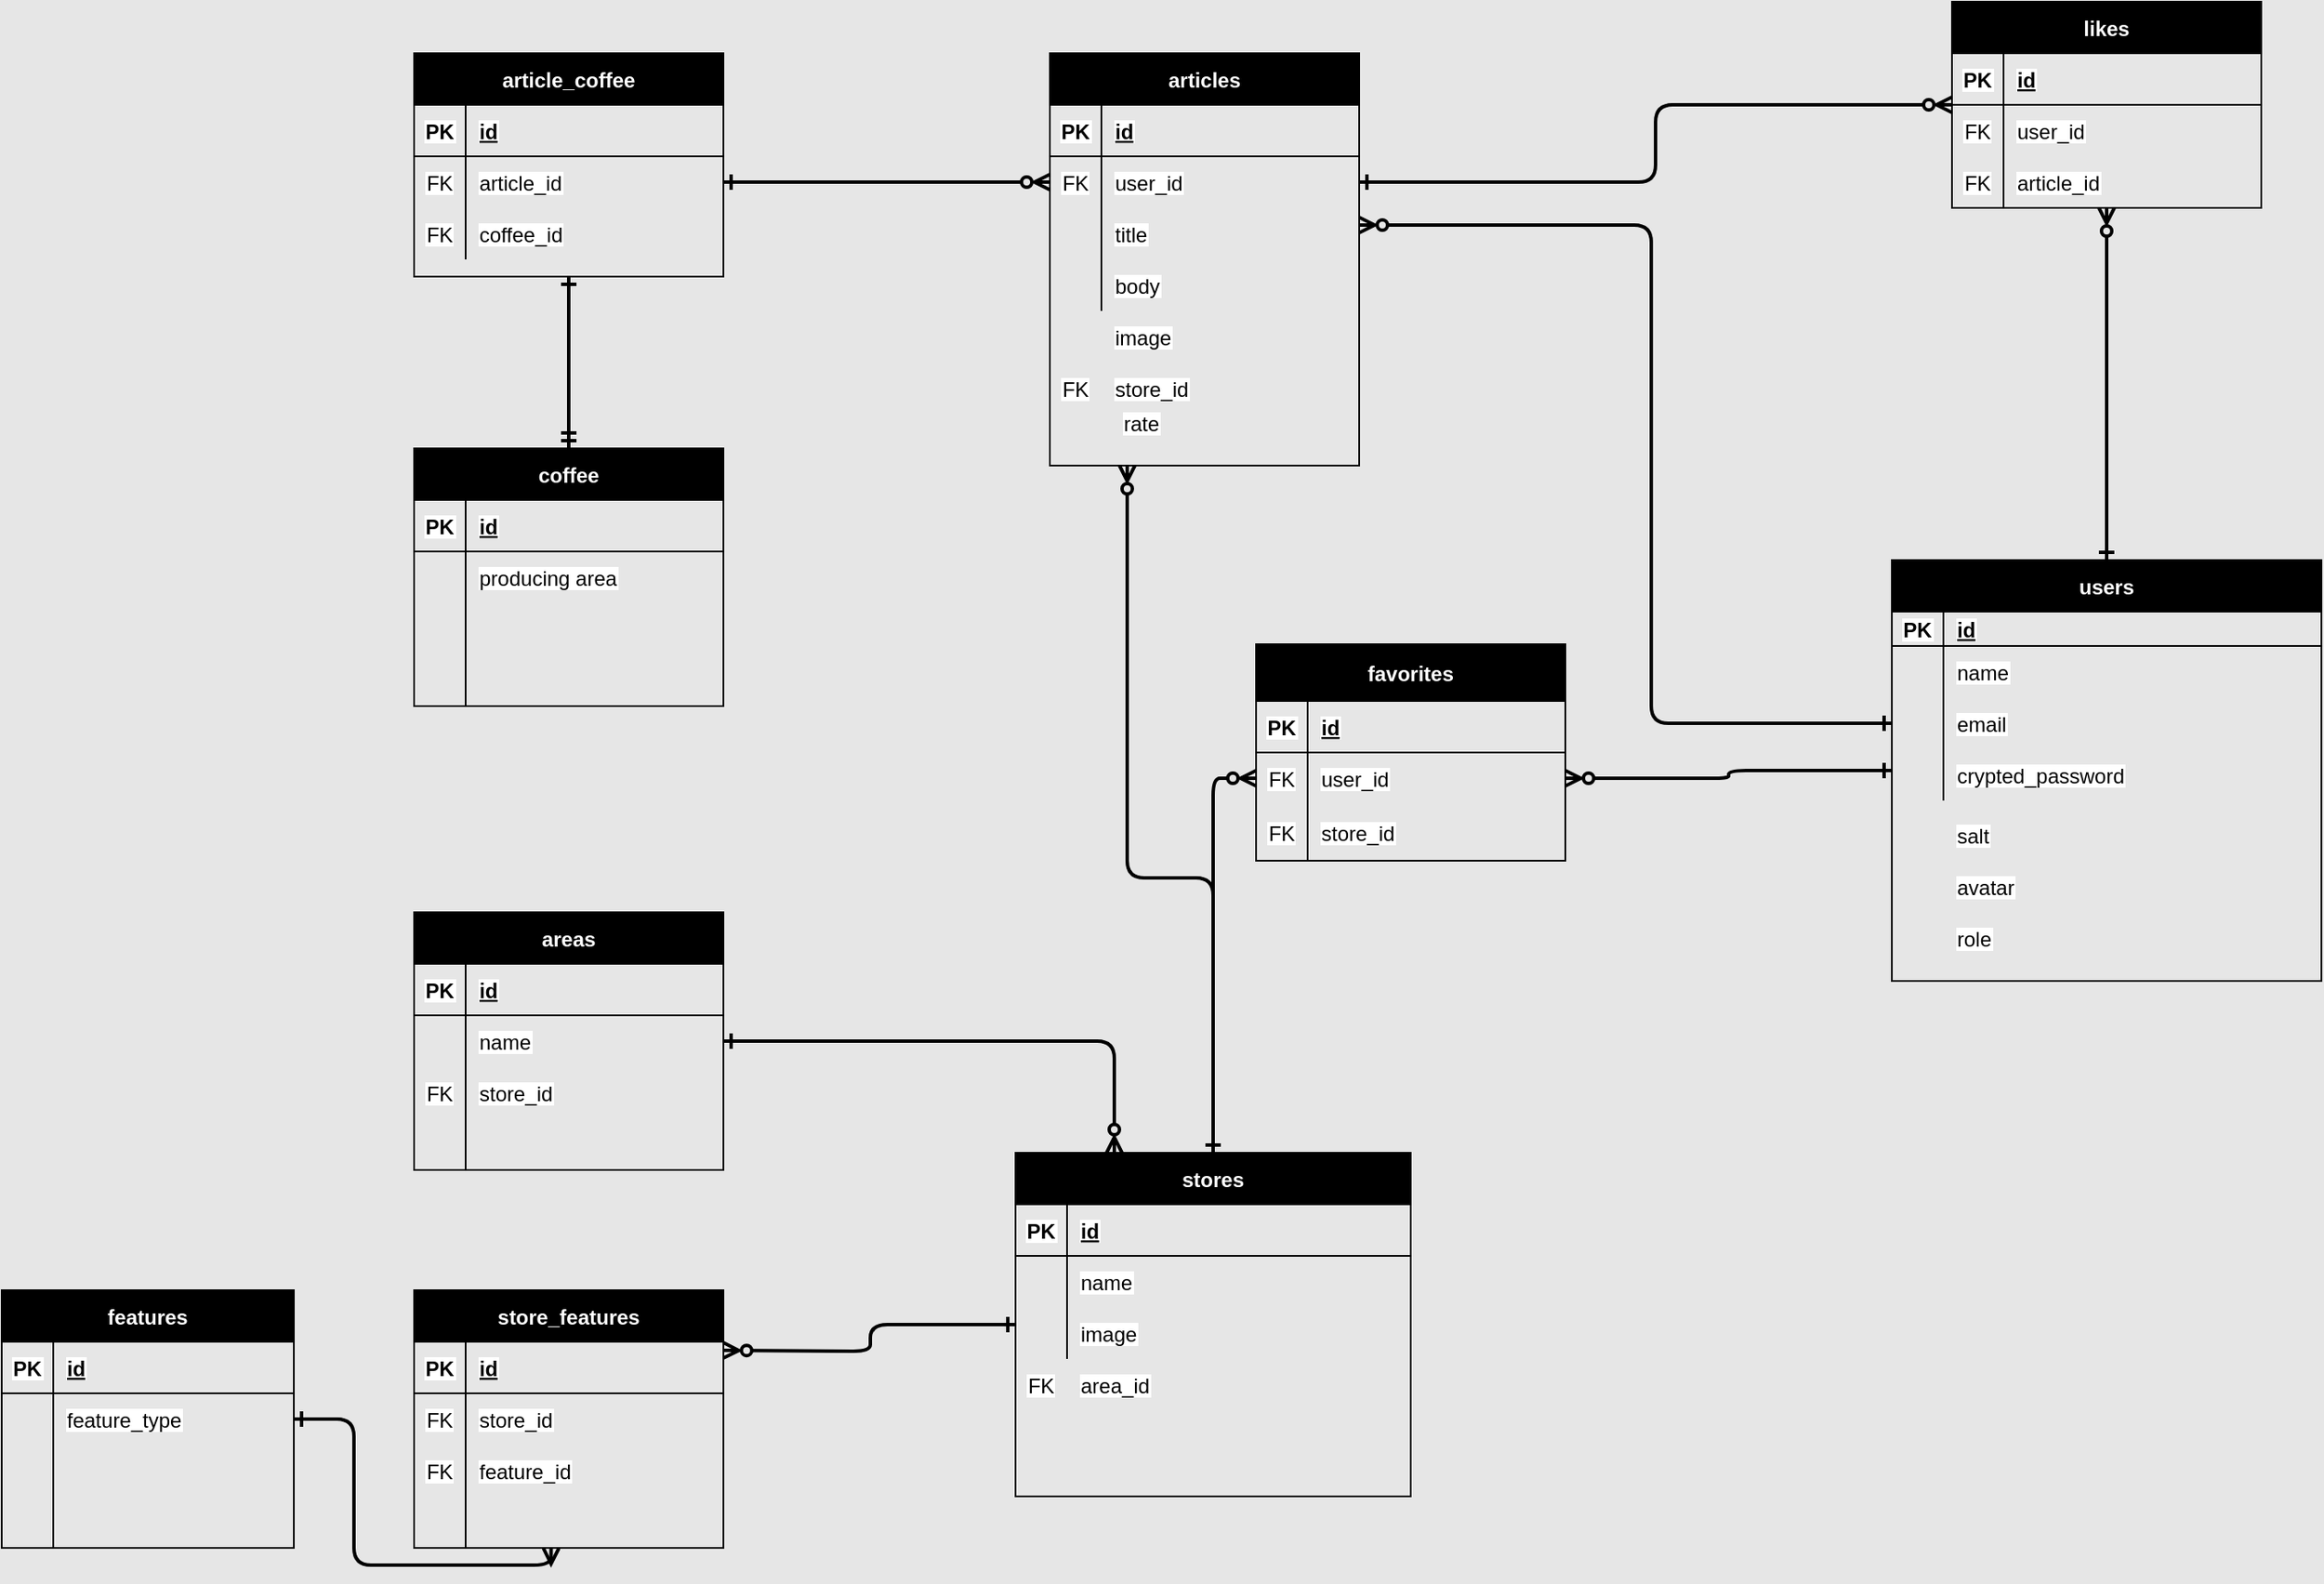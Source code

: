 <mxfile>
    <diagram id="R2lEEEUBdFMjLlhIrx00" name="Page-1">
        <mxGraphModel dx="2754" dy="1690" grid="1" gridSize="10" guides="1" tooltips="1" connect="1" arrows="1" fold="1" page="1" pageScale="1" pageWidth="1100" pageHeight="850" background="#E6E6E6" math="0" shadow="0" extFonts="Permanent Marker^https://fonts.googleapis.com/css?family=Permanent+Marker">
            <root>
                <mxCell id="0"/>
                <mxCell id="1" parent="0"/>
                <mxCell id="JKdCie4ZkEYxSWR4w-To-482" value="articles" style="shape=table;startSize=30;container=1;collapsible=1;childLayout=tableLayout;fixedRows=1;rowLines=0;fontStyle=1;align=center;resizeLast=1;fontColor=#FFFFFF;labelBackgroundColor=#000000;swimlaneFillColor=none;gradientColor=none;strokeColor=#000000;fillColor=#000000;" parent="1" vertex="1">
                    <mxGeometry x="-370" y="-270" width="180" height="240" as="geometry"/>
                </mxCell>
                <mxCell id="JKdCie4ZkEYxSWR4w-To-483" value="" style="shape=partialRectangle;collapsible=0;dropTarget=0;pointerEvents=0;fillColor=none;top=0;left=0;bottom=1;right=0;points=[[0,0.5],[1,0.5]];portConstraint=eastwest;fontColor=#000000;labelBackgroundColor=#FFFFFF;strokeColor=#000000;" parent="JKdCie4ZkEYxSWR4w-To-482" vertex="1">
                    <mxGeometry y="30" width="180" height="30" as="geometry"/>
                </mxCell>
                <mxCell id="JKdCie4ZkEYxSWR4w-To-484" value="PK" style="shape=partialRectangle;connectable=0;fillColor=none;top=0;left=0;bottom=0;right=0;fontStyle=1;overflow=hidden;fontColor=#000000;labelBackgroundColor=#FFFFFF;strokeColor=#000000;" parent="JKdCie4ZkEYxSWR4w-To-483" vertex="1">
                    <mxGeometry width="30" height="30" as="geometry">
                        <mxRectangle width="30" height="30" as="alternateBounds"/>
                    </mxGeometry>
                </mxCell>
                <mxCell id="JKdCie4ZkEYxSWR4w-To-485" value="id" style="shape=partialRectangle;connectable=0;fillColor=none;top=0;left=0;bottom=0;right=0;align=left;spacingLeft=6;fontStyle=5;overflow=hidden;fontColor=#000000;labelBackgroundColor=#FFFFFF;strokeColor=#000000;" parent="JKdCie4ZkEYxSWR4w-To-483" vertex="1">
                    <mxGeometry x="30" width="150" height="30" as="geometry">
                        <mxRectangle width="150" height="30" as="alternateBounds"/>
                    </mxGeometry>
                </mxCell>
                <mxCell id="3" value="" style="shape=partialRectangle;collapsible=0;dropTarget=0;pointerEvents=0;fillColor=none;top=0;left=0;bottom=0;right=0;points=[[0,0.5],[1,0.5]];portConstraint=eastwest;fontColor=#000000;labelBackgroundColor=#FFFFFF;strokeColor=#000000;" parent="JKdCie4ZkEYxSWR4w-To-482" vertex="1">
                    <mxGeometry y="60" width="180" height="30" as="geometry"/>
                </mxCell>
                <mxCell id="4" value="FK" style="shape=partialRectangle;connectable=0;fillColor=none;top=0;left=0;bottom=0;right=0;editable=1;overflow=hidden;fontColor=#000000;labelBackgroundColor=#FFFFFF;strokeColor=#000000;" parent="3" vertex="1">
                    <mxGeometry width="30" height="30" as="geometry">
                        <mxRectangle width="30" height="30" as="alternateBounds"/>
                    </mxGeometry>
                </mxCell>
                <mxCell id="5" value="user_id" style="shape=partialRectangle;connectable=0;fillColor=none;top=0;left=0;bottom=0;right=0;align=left;spacingLeft=6;overflow=hidden;fontColor=#000000;labelBackgroundColor=#FFFFFF;strokeColor=#000000;" parent="3" vertex="1">
                    <mxGeometry x="30" width="150" height="30" as="geometry">
                        <mxRectangle width="150" height="30" as="alternateBounds"/>
                    </mxGeometry>
                </mxCell>
                <mxCell id="JKdCie4ZkEYxSWR4w-To-489" value="" style="shape=partialRectangle;collapsible=0;dropTarget=0;pointerEvents=0;fillColor=none;top=0;left=0;bottom=0;right=0;points=[[0,0.5],[1,0.5]];portConstraint=eastwest;fontColor=#000000;labelBackgroundColor=#FFFFFF;strokeColor=#000000;" parent="JKdCie4ZkEYxSWR4w-To-482" vertex="1">
                    <mxGeometry y="90" width="180" height="30" as="geometry"/>
                </mxCell>
                <mxCell id="JKdCie4ZkEYxSWR4w-To-490" value="" style="shape=partialRectangle;connectable=0;fillColor=none;top=0;left=0;bottom=0;right=0;editable=1;overflow=hidden;fontColor=#000000;labelBackgroundColor=#FFFFFF;strokeColor=#000000;" parent="JKdCie4ZkEYxSWR4w-To-489" vertex="1">
                    <mxGeometry width="30" height="30" as="geometry">
                        <mxRectangle width="30" height="30" as="alternateBounds"/>
                    </mxGeometry>
                </mxCell>
                <mxCell id="JKdCie4ZkEYxSWR4w-To-491" value="title" style="shape=partialRectangle;connectable=0;fillColor=none;top=0;left=0;bottom=0;right=0;align=left;spacingLeft=6;overflow=hidden;fontColor=#000000;labelBackgroundColor=#FFFFFF;strokeColor=#000000;" parent="JKdCie4ZkEYxSWR4w-To-489" vertex="1">
                    <mxGeometry x="30" width="150" height="30" as="geometry">
                        <mxRectangle width="150" height="30" as="alternateBounds"/>
                    </mxGeometry>
                </mxCell>
                <mxCell id="JKdCie4ZkEYxSWR4w-To-492" value="" style="shape=partialRectangle;collapsible=0;dropTarget=0;pointerEvents=0;fillColor=none;top=0;left=0;bottom=0;right=0;points=[[0,0.5],[1,0.5]];portConstraint=eastwest;fontColor=#000000;labelBackgroundColor=#FFFFFF;strokeColor=#000000;" parent="JKdCie4ZkEYxSWR4w-To-482" vertex="1">
                    <mxGeometry y="120" width="180" height="30" as="geometry"/>
                </mxCell>
                <mxCell id="JKdCie4ZkEYxSWR4w-To-493" value="" style="shape=partialRectangle;connectable=0;fillColor=none;top=0;left=0;bottom=0;right=0;editable=1;overflow=hidden;fontColor=#000000;labelBackgroundColor=#FFFFFF;strokeColor=#000000;" parent="JKdCie4ZkEYxSWR4w-To-492" vertex="1">
                    <mxGeometry width="30" height="30" as="geometry">
                        <mxRectangle width="30" height="30" as="alternateBounds"/>
                    </mxGeometry>
                </mxCell>
                <mxCell id="JKdCie4ZkEYxSWR4w-To-494" value="body" style="shape=partialRectangle;connectable=0;fillColor=none;top=0;left=0;bottom=0;right=0;align=left;spacingLeft=6;overflow=hidden;fontColor=#000000;labelBackgroundColor=#FFFFFF;strokeColor=#000000;" parent="JKdCie4ZkEYxSWR4w-To-492" vertex="1">
                    <mxGeometry x="30" width="150" height="30" as="geometry">
                        <mxRectangle width="150" height="30" as="alternateBounds"/>
                    </mxGeometry>
                </mxCell>
                <mxCell id="JKdCie4ZkEYxSWR4w-To-495" style="edgeStyle=orthogonalEdgeStyle;html=1;startArrow=ERone;startFill=0;endArrow=ERzeroToMany;endFill=0;strokeWidth=2;fontColor=#000000;labelBackgroundColor=#FFFFFF;strokeColor=#000000;" parent="1" source="JKdCie4ZkEYxSWR4w-To-498" target="JKdCie4ZkEYxSWR4w-To-595" edge="1">
                    <mxGeometry relative="1" as="geometry"/>
                </mxCell>
                <mxCell id="64" style="edgeStyle=none;html=1;startArrow=ERone;startFill=0;strokeColor=#000000;strokeWidth=2;endArrow=ERzeroToMany;endFill=0;" parent="1" source="JKdCie4ZkEYxSWR4w-To-498" target="JKdCie4ZkEYxSWR4w-To-518" edge="1">
                    <mxGeometry relative="1" as="geometry"/>
                </mxCell>
                <mxCell id="JKdCie4ZkEYxSWR4w-To-498" value="users" style="shape=table;startSize=30;container=1;collapsible=1;childLayout=tableLayout;fixedRows=1;rowLines=0;fontStyle=1;align=center;resizeLast=1;labelBackgroundColor=#000000;fontColor=#FFFFFF;strokeColor=#000000;fillColor=#000000;" parent="1" vertex="1">
                    <mxGeometry x="120" y="25" width="250" height="245" as="geometry"/>
                </mxCell>
                <mxCell id="JKdCie4ZkEYxSWR4w-To-499" value="" style="shape=partialRectangle;collapsible=0;dropTarget=0;pointerEvents=0;fillColor=none;top=0;left=0;bottom=1;right=0;points=[[0,0.5],[1,0.5]];portConstraint=eastwest;fontColor=#000000;labelBackgroundColor=#FFFFFF;strokeColor=#000000;" parent="JKdCie4ZkEYxSWR4w-To-498" vertex="1">
                    <mxGeometry y="30" width="250" height="20" as="geometry"/>
                </mxCell>
                <mxCell id="JKdCie4ZkEYxSWR4w-To-500" value="PK" style="shape=partialRectangle;connectable=0;fillColor=none;top=0;left=0;bottom=0;right=0;fontStyle=1;overflow=hidden;fontColor=#000000;labelBackgroundColor=#FFFFFF;strokeColor=#000000;" parent="JKdCie4ZkEYxSWR4w-To-499" vertex="1">
                    <mxGeometry width="30" height="20" as="geometry">
                        <mxRectangle width="30" height="20" as="alternateBounds"/>
                    </mxGeometry>
                </mxCell>
                <mxCell id="JKdCie4ZkEYxSWR4w-To-501" value="id" style="shape=partialRectangle;connectable=0;fillColor=none;top=0;left=0;bottom=0;right=0;align=left;spacingLeft=6;fontStyle=5;overflow=hidden;fontColor=#000000;labelBackgroundColor=#FFFFFF;strokeColor=#000000;" parent="JKdCie4ZkEYxSWR4w-To-499" vertex="1">
                    <mxGeometry x="30" width="220" height="20" as="geometry">
                        <mxRectangle width="220" height="20" as="alternateBounds"/>
                    </mxGeometry>
                </mxCell>
                <mxCell id="JKdCie4ZkEYxSWR4w-To-502" value="" style="shape=partialRectangle;collapsible=0;dropTarget=0;pointerEvents=0;fillColor=none;top=0;left=0;bottom=0;right=0;points=[[0,0.5],[1,0.5]];portConstraint=eastwest;fontColor=#000000;labelBackgroundColor=#FFFFFF;strokeColor=#000000;" parent="JKdCie4ZkEYxSWR4w-To-498" vertex="1">
                    <mxGeometry y="50" width="250" height="30" as="geometry"/>
                </mxCell>
                <mxCell id="JKdCie4ZkEYxSWR4w-To-503" value="" style="shape=partialRectangle;connectable=0;fillColor=none;top=0;left=0;bottom=0;right=0;editable=1;overflow=hidden;fontColor=#000000;labelBackgroundColor=#FFFFFF;strokeColor=#000000;" parent="JKdCie4ZkEYxSWR4w-To-502" vertex="1">
                    <mxGeometry width="30" height="30" as="geometry">
                        <mxRectangle width="30" height="30" as="alternateBounds"/>
                    </mxGeometry>
                </mxCell>
                <mxCell id="JKdCie4ZkEYxSWR4w-To-504" value="name" style="shape=partialRectangle;connectable=0;fillColor=none;top=0;left=0;bottom=0;right=0;align=left;spacingLeft=6;overflow=hidden;fontColor=#000000;labelBackgroundColor=#FFFFFF;strokeColor=#000000;" parent="JKdCie4ZkEYxSWR4w-To-502" vertex="1">
                    <mxGeometry x="30" width="220" height="30" as="geometry">
                        <mxRectangle width="220" height="30" as="alternateBounds"/>
                    </mxGeometry>
                </mxCell>
                <mxCell id="JKdCie4ZkEYxSWR4w-To-505" value="" style="shape=partialRectangle;collapsible=0;dropTarget=0;pointerEvents=0;fillColor=none;top=0;left=0;bottom=0;right=0;points=[[0,0.5],[1,0.5]];portConstraint=eastwest;fontColor=#000000;labelBackgroundColor=#FFFFFF;strokeColor=#000000;" parent="JKdCie4ZkEYxSWR4w-To-498" vertex="1">
                    <mxGeometry y="80" width="250" height="30" as="geometry"/>
                </mxCell>
                <mxCell id="JKdCie4ZkEYxSWR4w-To-506" value="" style="shape=partialRectangle;connectable=0;fillColor=none;top=0;left=0;bottom=0;right=0;editable=1;overflow=hidden;fontColor=#000000;labelBackgroundColor=#FFFFFF;strokeColor=#000000;" parent="JKdCie4ZkEYxSWR4w-To-505" vertex="1">
                    <mxGeometry width="30" height="30" as="geometry">
                        <mxRectangle width="30" height="30" as="alternateBounds"/>
                    </mxGeometry>
                </mxCell>
                <mxCell id="JKdCie4ZkEYxSWR4w-To-507" value="email" style="shape=partialRectangle;connectable=0;fillColor=none;top=0;left=0;bottom=0;right=0;align=left;spacingLeft=6;overflow=hidden;fontColor=#000000;labelBackgroundColor=#FFFFFF;strokeColor=#000000;" parent="JKdCie4ZkEYxSWR4w-To-505" vertex="1">
                    <mxGeometry x="30" width="220" height="30" as="geometry">
                        <mxRectangle width="220" height="30" as="alternateBounds"/>
                    </mxGeometry>
                </mxCell>
                <mxCell id="JKdCie4ZkEYxSWR4w-To-508" value="" style="shape=partialRectangle;collapsible=0;dropTarget=0;pointerEvents=0;fillColor=none;top=0;left=0;bottom=0;right=0;points=[[0,0.5],[1,0.5]];portConstraint=eastwest;fontColor=#000000;labelBackgroundColor=#FFFFFF;strokeColor=#000000;" parent="JKdCie4ZkEYxSWR4w-To-498" vertex="1">
                    <mxGeometry y="110" width="250" height="30" as="geometry"/>
                </mxCell>
                <mxCell id="JKdCie4ZkEYxSWR4w-To-509" value="" style="shape=partialRectangle;connectable=0;fillColor=none;top=0;left=0;bottom=0;right=0;editable=1;overflow=hidden;fontColor=#000000;labelBackgroundColor=#FFFFFF;strokeColor=#000000;" parent="JKdCie4ZkEYxSWR4w-To-508" vertex="1">
                    <mxGeometry width="30" height="30" as="geometry">
                        <mxRectangle width="30" height="30" as="alternateBounds"/>
                    </mxGeometry>
                </mxCell>
                <mxCell id="JKdCie4ZkEYxSWR4w-To-510" value="crypted_password" style="shape=partialRectangle;connectable=0;fillColor=none;top=0;left=0;bottom=0;right=0;align=left;spacingLeft=6;overflow=hidden;fontColor=#000000;labelBackgroundColor=#FFFFFF;strokeColor=#000000;" parent="JKdCie4ZkEYxSWR4w-To-508" vertex="1">
                    <mxGeometry x="30" width="220" height="30" as="geometry">
                        <mxRectangle width="220" height="30" as="alternateBounds"/>
                    </mxGeometry>
                </mxCell>
                <mxCell id="JKdCie4ZkEYxSWR4w-To-511" value="likes" style="shape=table;startSize=30;container=1;collapsible=1;childLayout=tableLayout;fixedRows=1;rowLines=0;fontStyle=1;align=center;resizeLast=1;fontColor=#FFFFFF;labelBackgroundColor=#000000;strokeColor=#000000;fillColor=#000000;" parent="1" vertex="1">
                    <mxGeometry x="155" y="-300" width="180" height="120" as="geometry"/>
                </mxCell>
                <mxCell id="JKdCie4ZkEYxSWR4w-To-512" value="" style="shape=partialRectangle;collapsible=0;dropTarget=0;pointerEvents=0;fillColor=none;top=0;left=0;bottom=1;right=0;points=[[0,0.5],[1,0.5]];portConstraint=eastwest;fontColor=#000000;labelBackgroundColor=#FFFFFF;strokeColor=#000000;" parent="JKdCie4ZkEYxSWR4w-To-511" vertex="1">
                    <mxGeometry y="30" width="180" height="30" as="geometry"/>
                </mxCell>
                <mxCell id="JKdCie4ZkEYxSWR4w-To-513" value="PK" style="shape=partialRectangle;connectable=0;fillColor=none;top=0;left=0;bottom=0;right=0;fontStyle=1;overflow=hidden;fontColor=#000000;labelBackgroundColor=#FFFFFF;strokeColor=#000000;" parent="JKdCie4ZkEYxSWR4w-To-512" vertex="1">
                    <mxGeometry width="30" height="30" as="geometry">
                        <mxRectangle width="30" height="30" as="alternateBounds"/>
                    </mxGeometry>
                </mxCell>
                <mxCell id="JKdCie4ZkEYxSWR4w-To-514" value="id" style="shape=partialRectangle;connectable=0;fillColor=none;top=0;left=0;bottom=0;right=0;align=left;spacingLeft=6;fontStyle=5;overflow=hidden;fontColor=#000000;labelBackgroundColor=#FFFFFF;strokeColor=#000000;" parent="JKdCie4ZkEYxSWR4w-To-512" vertex="1">
                    <mxGeometry x="30" width="150" height="30" as="geometry">
                        <mxRectangle width="150" height="30" as="alternateBounds"/>
                    </mxGeometry>
                </mxCell>
                <mxCell id="JKdCie4ZkEYxSWR4w-To-515" value="" style="shape=partialRectangle;collapsible=0;dropTarget=0;pointerEvents=0;fillColor=none;top=0;left=0;bottom=0;right=0;points=[[0,0.5],[1,0.5]];portConstraint=eastwest;fontColor=#000000;labelBackgroundColor=#FFFFFF;strokeColor=#000000;" parent="JKdCie4ZkEYxSWR4w-To-511" vertex="1">
                    <mxGeometry y="60" width="180" height="30" as="geometry"/>
                </mxCell>
                <mxCell id="JKdCie4ZkEYxSWR4w-To-516" value="FK" style="shape=partialRectangle;connectable=0;fillColor=none;top=0;left=0;bottom=0;right=0;editable=1;overflow=hidden;fontColor=#000000;labelBackgroundColor=#FFFFFF;strokeColor=#000000;" parent="JKdCie4ZkEYxSWR4w-To-515" vertex="1">
                    <mxGeometry width="30" height="30" as="geometry">
                        <mxRectangle width="30" height="30" as="alternateBounds"/>
                    </mxGeometry>
                </mxCell>
                <mxCell id="JKdCie4ZkEYxSWR4w-To-517" value="user_id" style="shape=partialRectangle;connectable=0;fillColor=none;top=0;left=0;bottom=0;right=0;align=left;spacingLeft=6;overflow=hidden;fontColor=#000000;labelBackgroundColor=#FFFFFF;strokeColor=#000000;" parent="JKdCie4ZkEYxSWR4w-To-515" vertex="1">
                    <mxGeometry x="30" width="150" height="30" as="geometry">
                        <mxRectangle width="150" height="30" as="alternateBounds"/>
                    </mxGeometry>
                </mxCell>
                <mxCell id="JKdCie4ZkEYxSWR4w-To-518" value="" style="shape=partialRectangle;collapsible=0;dropTarget=0;pointerEvents=0;fillColor=none;top=0;left=0;bottom=0;right=0;points=[[0,0.5],[1,0.5]];portConstraint=eastwest;fontColor=#000000;labelBackgroundColor=#FFFFFF;strokeColor=#000000;" parent="JKdCie4ZkEYxSWR4w-To-511" vertex="1">
                    <mxGeometry y="90" width="180" height="30" as="geometry"/>
                </mxCell>
                <mxCell id="JKdCie4ZkEYxSWR4w-To-519" value="FK" style="shape=partialRectangle;connectable=0;fillColor=none;top=0;left=0;bottom=0;right=0;editable=1;overflow=hidden;fontColor=#000000;labelBackgroundColor=#FFFFFF;strokeColor=#000000;" parent="JKdCie4ZkEYxSWR4w-To-518" vertex="1">
                    <mxGeometry width="30" height="30" as="geometry">
                        <mxRectangle width="30" height="30" as="alternateBounds"/>
                    </mxGeometry>
                </mxCell>
                <mxCell id="JKdCie4ZkEYxSWR4w-To-520" value="article_id" style="shape=partialRectangle;connectable=0;fillColor=none;top=0;left=0;bottom=0;right=0;align=left;spacingLeft=6;overflow=hidden;fontColor=#000000;labelBackgroundColor=#FFFFFF;strokeColor=#000000;" parent="JKdCie4ZkEYxSWR4w-To-518" vertex="1">
                    <mxGeometry x="30" width="150" height="30" as="geometry">
                        <mxRectangle width="150" height="30" as="alternateBounds"/>
                    </mxGeometry>
                </mxCell>
                <mxCell id="JKdCie4ZkEYxSWR4w-To-521" value="areas" style="shape=table;startSize=30;container=1;collapsible=1;childLayout=tableLayout;fixedRows=1;rowLines=0;fontStyle=1;align=center;resizeLast=1;strokeColor=#000000;fontColor=#FFFFFF;labelBackgroundColor=#000000;fillColor=#000000;" parent="1" vertex="1">
                    <mxGeometry x="-740" y="230" width="180" height="150" as="geometry">
                        <mxRectangle x="-740" y="230" width="60" height="30" as="alternateBounds"/>
                    </mxGeometry>
                </mxCell>
                <mxCell id="JKdCie4ZkEYxSWR4w-To-522" value="" style="shape=partialRectangle;collapsible=0;dropTarget=0;pointerEvents=0;fillColor=none;top=0;left=0;bottom=1;right=0;points=[[0,0.5],[1,0.5]];portConstraint=eastwest;strokeColor=#000000;fontColor=#000000;labelBackgroundColor=#FFFFFF;" parent="JKdCie4ZkEYxSWR4w-To-521" vertex="1">
                    <mxGeometry y="30" width="180" height="30" as="geometry"/>
                </mxCell>
                <mxCell id="JKdCie4ZkEYxSWR4w-To-523" value="PK" style="shape=partialRectangle;connectable=0;fillColor=none;top=0;left=0;bottom=0;right=0;fontStyle=1;overflow=hidden;strokeColor=#000000;fontColor=#000000;labelBackgroundColor=#FFFFFF;" parent="JKdCie4ZkEYxSWR4w-To-522" vertex="1">
                    <mxGeometry width="30" height="30" as="geometry">
                        <mxRectangle width="30" height="30" as="alternateBounds"/>
                    </mxGeometry>
                </mxCell>
                <mxCell id="JKdCie4ZkEYxSWR4w-To-524" value="id" style="shape=partialRectangle;connectable=0;fillColor=none;top=0;left=0;bottom=0;right=0;align=left;spacingLeft=6;fontStyle=5;overflow=hidden;strokeColor=#000000;fontColor=#000000;labelBackgroundColor=#FFFFFF;" parent="JKdCie4ZkEYxSWR4w-To-522" vertex="1">
                    <mxGeometry x="30" width="150" height="30" as="geometry">
                        <mxRectangle width="150" height="30" as="alternateBounds"/>
                    </mxGeometry>
                </mxCell>
                <mxCell id="JKdCie4ZkEYxSWR4w-To-525" value="" style="shape=partialRectangle;collapsible=0;dropTarget=0;pointerEvents=0;fillColor=none;top=0;left=0;bottom=0;right=0;points=[[0,0.5],[1,0.5]];portConstraint=eastwest;strokeColor=#000000;fontColor=#000000;labelBackgroundColor=#FFFFFF;" parent="JKdCie4ZkEYxSWR4w-To-521" vertex="1">
                    <mxGeometry y="60" width="180" height="30" as="geometry"/>
                </mxCell>
                <mxCell id="JKdCie4ZkEYxSWR4w-To-526" value="" style="shape=partialRectangle;connectable=0;fillColor=none;top=0;left=0;bottom=0;right=0;editable=1;overflow=hidden;strokeColor=#000000;fontColor=#000000;labelBackgroundColor=#FFFFFF;" parent="JKdCie4ZkEYxSWR4w-To-525" vertex="1">
                    <mxGeometry width="30" height="30" as="geometry">
                        <mxRectangle width="30" height="30" as="alternateBounds"/>
                    </mxGeometry>
                </mxCell>
                <mxCell id="JKdCie4ZkEYxSWR4w-To-527" value="name" style="shape=partialRectangle;connectable=0;fillColor=none;top=0;left=0;bottom=0;right=0;align=left;spacingLeft=6;overflow=hidden;strokeColor=#000000;fontColor=#000000;labelBackgroundColor=#FFFFFF;" parent="JKdCie4ZkEYxSWR4w-To-525" vertex="1">
                    <mxGeometry x="30" width="150" height="30" as="geometry">
                        <mxRectangle width="150" height="30" as="alternateBounds"/>
                    </mxGeometry>
                </mxCell>
                <mxCell id="JKdCie4ZkEYxSWR4w-To-528" value="" style="shape=partialRectangle;collapsible=0;dropTarget=0;pointerEvents=0;fillColor=none;top=0;left=0;bottom=0;right=0;points=[[0,0.5],[1,0.5]];portConstraint=eastwest;strokeColor=#000000;fontColor=#000000;labelBackgroundColor=#FFFFFF;" parent="JKdCie4ZkEYxSWR4w-To-521" vertex="1">
                    <mxGeometry y="90" width="180" height="30" as="geometry"/>
                </mxCell>
                <mxCell id="JKdCie4ZkEYxSWR4w-To-529" value="FK" style="shape=partialRectangle;connectable=0;fillColor=none;top=0;left=0;bottom=0;right=0;editable=1;overflow=hidden;strokeColor=#000000;fontColor=#000000;labelBackgroundColor=#FFFFFF;" parent="JKdCie4ZkEYxSWR4w-To-528" vertex="1">
                    <mxGeometry width="30" height="30" as="geometry">
                        <mxRectangle width="30" height="30" as="alternateBounds"/>
                    </mxGeometry>
                </mxCell>
                <mxCell id="JKdCie4ZkEYxSWR4w-To-530" value="store_id" style="shape=partialRectangle;connectable=0;fillColor=none;top=0;left=0;bottom=0;right=0;align=left;spacingLeft=6;overflow=hidden;strokeColor=#000000;fontColor=#000000;labelBackgroundColor=#FFFFFF;" parent="JKdCie4ZkEYxSWR4w-To-528" vertex="1">
                    <mxGeometry x="30" width="150" height="30" as="geometry">
                        <mxRectangle width="150" height="30" as="alternateBounds"/>
                    </mxGeometry>
                </mxCell>
                <mxCell id="JKdCie4ZkEYxSWR4w-To-531" value="" style="shape=partialRectangle;collapsible=0;dropTarget=0;pointerEvents=0;fillColor=none;top=0;left=0;bottom=0;right=0;points=[[0,0.5],[1,0.5]];portConstraint=eastwest;strokeColor=#000000;fontColor=#000000;labelBackgroundColor=#FFFFFF;" parent="JKdCie4ZkEYxSWR4w-To-521" vertex="1">
                    <mxGeometry y="120" width="180" height="30" as="geometry"/>
                </mxCell>
                <mxCell id="JKdCie4ZkEYxSWR4w-To-532" value="" style="shape=partialRectangle;connectable=0;fillColor=none;top=0;left=0;bottom=0;right=0;editable=1;overflow=hidden;strokeColor=#000000;fontColor=#000000;labelBackgroundColor=#FFFFFF;" parent="JKdCie4ZkEYxSWR4w-To-531" vertex="1">
                    <mxGeometry width="30" height="30" as="geometry">
                        <mxRectangle width="30" height="30" as="alternateBounds"/>
                    </mxGeometry>
                </mxCell>
                <mxCell id="JKdCie4ZkEYxSWR4w-To-533" value="" style="shape=partialRectangle;connectable=0;fillColor=none;top=0;left=0;bottom=0;right=0;align=left;spacingLeft=6;overflow=hidden;strokeColor=#000000;fontColor=#000000;labelBackgroundColor=#FFFFFF;" parent="JKdCie4ZkEYxSWR4w-To-531" vertex="1">
                    <mxGeometry x="30" width="150" height="30" as="geometry">
                        <mxRectangle width="150" height="30" as="alternateBounds"/>
                    </mxGeometry>
                </mxCell>
                <mxCell id="JKdCie4ZkEYxSWR4w-To-547" style="edgeStyle=orthogonalEdgeStyle;html=1;startArrow=ERmandOne;startFill=0;endArrow=ERone;endFill=0;entryX=0.5;entryY=1;entryDx=0;entryDy=0;fontColor=#000000;labelBackgroundColor=#FFFFFF;strokeColor=#000000;strokeWidth=2;" parent="1" source="JKdCie4ZkEYxSWR4w-To-548" target="JKdCie4ZkEYxSWR4w-To-634" edge="1">
                    <mxGeometry relative="1" as="geometry">
                        <mxPoint x="-645" y="-130" as="targetPoint"/>
                    </mxGeometry>
                </mxCell>
                <mxCell id="JKdCie4ZkEYxSWR4w-To-548" value="coffee" style="shape=table;startSize=30;container=1;collapsible=1;childLayout=tableLayout;fixedRows=1;rowLines=0;fontStyle=1;align=center;resizeLast=1;strokeColor=#000000;labelBackgroundColor=#000000;fontColor=#FFFFFF;fillColor=#000000;" parent="1" vertex="1">
                    <mxGeometry x="-740" y="-40" width="180" height="150" as="geometry"/>
                </mxCell>
                <mxCell id="JKdCie4ZkEYxSWR4w-To-549" value="" style="shape=partialRectangle;collapsible=0;dropTarget=0;pointerEvents=0;fillColor=none;top=0;left=0;bottom=1;right=0;points=[[0,0.5],[1,0.5]];portConstraint=eastwest;fontColor=#000000;labelBackgroundColor=#FFFFFF;strokeColor=#000000;" parent="JKdCie4ZkEYxSWR4w-To-548" vertex="1">
                    <mxGeometry y="30" width="180" height="30" as="geometry"/>
                </mxCell>
                <mxCell id="JKdCie4ZkEYxSWR4w-To-550" value="PK" style="shape=partialRectangle;connectable=0;fillColor=none;top=0;left=0;bottom=0;right=0;fontStyle=1;overflow=hidden;fontColor=#000000;labelBackgroundColor=#FFFFFF;strokeColor=#000000;" parent="JKdCie4ZkEYxSWR4w-To-549" vertex="1">
                    <mxGeometry width="30" height="30" as="geometry">
                        <mxRectangle width="30" height="30" as="alternateBounds"/>
                    </mxGeometry>
                </mxCell>
                <mxCell id="JKdCie4ZkEYxSWR4w-To-551" value="id" style="shape=partialRectangle;connectable=0;fillColor=none;top=0;left=0;bottom=0;right=0;align=left;spacingLeft=6;fontStyle=5;overflow=hidden;fontColor=#000000;labelBackgroundColor=#FFFFFF;strokeColor=#000000;" parent="JKdCie4ZkEYxSWR4w-To-549" vertex="1">
                    <mxGeometry x="30" width="150" height="30" as="geometry">
                        <mxRectangle width="150" height="30" as="alternateBounds"/>
                    </mxGeometry>
                </mxCell>
                <mxCell id="JKdCie4ZkEYxSWR4w-To-552" value="" style="shape=partialRectangle;collapsible=0;dropTarget=0;pointerEvents=0;fillColor=none;top=0;left=0;bottom=0;right=0;points=[[0,0.5],[1,0.5]];portConstraint=eastwest;fontColor=#000000;labelBackgroundColor=#FFFFFF;strokeColor=#000000;" parent="JKdCie4ZkEYxSWR4w-To-548" vertex="1">
                    <mxGeometry y="60" width="180" height="30" as="geometry"/>
                </mxCell>
                <mxCell id="JKdCie4ZkEYxSWR4w-To-553" value="" style="shape=partialRectangle;connectable=0;fillColor=none;top=0;left=0;bottom=0;right=0;editable=1;overflow=hidden;fontColor=#000000;labelBackgroundColor=#FFFFFF;strokeColor=#000000;" parent="JKdCie4ZkEYxSWR4w-To-552" vertex="1">
                    <mxGeometry width="30" height="30" as="geometry">
                        <mxRectangle width="30" height="30" as="alternateBounds"/>
                    </mxGeometry>
                </mxCell>
                <mxCell id="JKdCie4ZkEYxSWR4w-To-554" value="producing area" style="shape=partialRectangle;connectable=0;fillColor=none;top=0;left=0;bottom=0;right=0;align=left;spacingLeft=6;overflow=hidden;fontColor=#000000;labelBackgroundColor=#FFFFFF;strokeColor=#000000;" parent="JKdCie4ZkEYxSWR4w-To-552" vertex="1">
                    <mxGeometry x="30" width="150" height="30" as="geometry">
                        <mxRectangle width="150" height="30" as="alternateBounds"/>
                    </mxGeometry>
                </mxCell>
                <mxCell id="JKdCie4ZkEYxSWR4w-To-558" value="" style="shape=partialRectangle;collapsible=0;dropTarget=0;pointerEvents=0;fillColor=none;top=0;left=0;bottom=0;right=0;points=[[0,0.5],[1,0.5]];portConstraint=eastwest;strokeColor=#000000;" parent="JKdCie4ZkEYxSWR4w-To-548" vertex="1">
                    <mxGeometry y="90" width="180" height="30" as="geometry"/>
                </mxCell>
                <mxCell id="JKdCie4ZkEYxSWR4w-To-559" value="" style="shape=partialRectangle;connectable=0;fillColor=none;top=0;left=0;bottom=0;right=0;editable=1;overflow=hidden;strokeColor=#000000;" parent="JKdCie4ZkEYxSWR4w-To-558" vertex="1">
                    <mxGeometry width="30" height="30" as="geometry">
                        <mxRectangle width="30" height="30" as="alternateBounds"/>
                    </mxGeometry>
                </mxCell>
                <mxCell id="JKdCie4ZkEYxSWR4w-To-560" value="" style="shape=partialRectangle;connectable=0;fillColor=none;top=0;left=0;bottom=0;right=0;align=left;spacingLeft=6;overflow=hidden;strokeColor=#000000;" parent="JKdCie4ZkEYxSWR4w-To-558" vertex="1">
                    <mxGeometry x="30" width="150" height="30" as="geometry">
                        <mxRectangle width="150" height="30" as="alternateBounds"/>
                    </mxGeometry>
                </mxCell>
                <mxCell id="JKdCie4ZkEYxSWR4w-To-555" value="" style="shape=partialRectangle;collapsible=0;dropTarget=0;pointerEvents=0;fillColor=none;top=0;left=0;bottom=0;right=0;points=[[0,0.5],[1,0.5]];portConstraint=eastwest;fontColor=#000000;labelBackgroundColor=#FFFFFF;strokeColor=#000000;" parent="JKdCie4ZkEYxSWR4w-To-548" vertex="1">
                    <mxGeometry y="120" width="180" height="30" as="geometry"/>
                </mxCell>
                <mxCell id="JKdCie4ZkEYxSWR4w-To-556" value="" style="shape=partialRectangle;connectable=0;fillColor=none;top=0;left=0;bottom=0;right=0;editable=1;overflow=hidden;fontColor=#000000;labelBackgroundColor=#FFFFFF;strokeColor=#000000;" parent="JKdCie4ZkEYxSWR4w-To-555" vertex="1">
                    <mxGeometry width="30" height="30" as="geometry">
                        <mxRectangle width="30" height="30" as="alternateBounds"/>
                    </mxGeometry>
                </mxCell>
                <mxCell id="JKdCie4ZkEYxSWR4w-To-557" value="" style="shape=partialRectangle;connectable=0;fillColor=none;top=0;left=0;bottom=0;right=0;align=left;spacingLeft=6;overflow=hidden;fontColor=#000000;labelBackgroundColor=#FFFFFF;strokeColor=#000000;" parent="JKdCie4ZkEYxSWR4w-To-555" vertex="1">
                    <mxGeometry x="30" width="150" height="30" as="geometry">
                        <mxRectangle width="150" height="30" as="alternateBounds"/>
                    </mxGeometry>
                </mxCell>
                <mxCell id="JKdCie4ZkEYxSWR4w-To-561" style="edgeStyle=orthogonalEdgeStyle;html=1;startArrow=ERone;startFill=0;endArrow=ERzeroToMany;endFill=0;entryX=0;entryY=0.5;entryDx=0;entryDy=0;fontColor=#000000;labelBackgroundColor=#FFFFFF;strokeColor=#000000;strokeWidth=2;" parent="1" source="JKdCie4ZkEYxSWR4w-To-564" target="JKdCie4ZkEYxSWR4w-To-595" edge="1">
                    <mxGeometry relative="1" as="geometry">
                        <mxPoint x="-390" y="196" as="targetPoint"/>
                    </mxGeometry>
                </mxCell>
                <mxCell id="JKdCie4ZkEYxSWR4w-To-562" style="edgeStyle=orthogonalEdgeStyle;html=1;startArrow=ERone;startFill=0;endArrow=ERzeroToMany;endFill=0;fontColor=#000000;labelBackgroundColor=#FFFFFF;strokeColor=#000000;strokeWidth=2;" parent="1" source="JKdCie4ZkEYxSWR4w-To-564" edge="1">
                    <mxGeometry relative="1" as="geometry">
                        <mxPoint x="-560" y="485" as="targetPoint"/>
                    </mxGeometry>
                </mxCell>
                <mxCell id="24" style="edgeStyle=orthogonalEdgeStyle;html=1;entryX=0.25;entryY=1;entryDx=0;entryDy=0;startArrow=ERone;startFill=0;endArrow=ERzeroToMany;endFill=0;strokeColor=#000000;strokeWidth=2;" parent="1" source="JKdCie4ZkEYxSWR4w-To-564" target="JKdCie4ZkEYxSWR4w-To-482" edge="1">
                    <mxGeometry relative="1" as="geometry">
                        <Array as="points">
                            <mxPoint x="-275" y="210"/>
                            <mxPoint x="-325" y="210"/>
                        </Array>
                    </mxGeometry>
                </mxCell>
                <mxCell id="JKdCie4ZkEYxSWR4w-To-564" value="stores" style="shape=table;startSize=30;container=1;collapsible=1;childLayout=tableLayout;fixedRows=1;rowLines=0;fontStyle=1;align=center;resizeLast=1;fontColor=#FFFFFF;labelBackgroundColor=#000000;strokeColor=#000000;fillColor=#000000;" parent="1" vertex="1">
                    <mxGeometry x="-390" y="370" width="230" height="200" as="geometry"/>
                </mxCell>
                <mxCell id="JKdCie4ZkEYxSWR4w-To-565" value="" style="shape=partialRectangle;collapsible=0;dropTarget=0;pointerEvents=0;fillColor=none;top=0;left=0;bottom=1;right=0;points=[[0,0.5],[1,0.5]];portConstraint=eastwest;fontColor=#000000;labelBackgroundColor=#FFFFFF;strokeColor=#000000;" parent="JKdCie4ZkEYxSWR4w-To-564" vertex="1">
                    <mxGeometry y="30" width="230" height="30" as="geometry"/>
                </mxCell>
                <mxCell id="JKdCie4ZkEYxSWR4w-To-566" value="PK" style="shape=partialRectangle;connectable=0;fillColor=none;top=0;left=0;bottom=0;right=0;fontStyle=1;overflow=hidden;fontColor=#000000;labelBackgroundColor=#FFFFFF;strokeColor=#000000;" parent="JKdCie4ZkEYxSWR4w-To-565" vertex="1">
                    <mxGeometry width="30" height="30" as="geometry">
                        <mxRectangle width="30" height="30" as="alternateBounds"/>
                    </mxGeometry>
                </mxCell>
                <mxCell id="JKdCie4ZkEYxSWR4w-To-567" value="id" style="shape=partialRectangle;connectable=0;fillColor=none;top=0;left=0;bottom=0;right=0;align=left;spacingLeft=6;fontStyle=5;overflow=hidden;fontColor=#000000;labelBackgroundColor=#FFFFFF;strokeColor=#000000;" parent="JKdCie4ZkEYxSWR4w-To-565" vertex="1">
                    <mxGeometry x="30" width="200" height="30" as="geometry">
                        <mxRectangle width="200" height="30" as="alternateBounds"/>
                    </mxGeometry>
                </mxCell>
                <mxCell id="JKdCie4ZkEYxSWR4w-To-568" value="" style="shape=partialRectangle;collapsible=0;dropTarget=0;pointerEvents=0;fillColor=none;top=0;left=0;bottom=0;right=0;points=[[0,0.5],[1,0.5]];portConstraint=eastwest;fontColor=#000000;labelBackgroundColor=#FFFFFF;strokeColor=#000000;" parent="JKdCie4ZkEYxSWR4w-To-564" vertex="1">
                    <mxGeometry y="60" width="230" height="30" as="geometry"/>
                </mxCell>
                <mxCell id="JKdCie4ZkEYxSWR4w-To-569" value="" style="shape=partialRectangle;connectable=0;fillColor=none;top=0;left=0;bottom=0;right=0;editable=1;overflow=hidden;fontColor=#000000;labelBackgroundColor=#FFFFFF;strokeColor=#000000;" parent="JKdCie4ZkEYxSWR4w-To-568" vertex="1">
                    <mxGeometry width="30" height="30" as="geometry">
                        <mxRectangle width="30" height="30" as="alternateBounds"/>
                    </mxGeometry>
                </mxCell>
                <mxCell id="JKdCie4ZkEYxSWR4w-To-570" value="name" style="shape=partialRectangle;connectable=0;fillColor=none;top=0;left=0;bottom=0;right=0;align=left;spacingLeft=6;overflow=hidden;fontColor=#000000;labelBackgroundColor=#FFFFFF;strokeColor=#000000;" parent="JKdCie4ZkEYxSWR4w-To-568" vertex="1">
                    <mxGeometry x="30" width="200" height="30" as="geometry">
                        <mxRectangle width="200" height="30" as="alternateBounds"/>
                    </mxGeometry>
                </mxCell>
                <mxCell id="JKdCie4ZkEYxSWR4w-To-574" value="" style="shape=partialRectangle;collapsible=0;dropTarget=0;pointerEvents=0;fillColor=none;top=0;left=0;bottom=0;right=0;points=[[0,0.5],[1,0.5]];portConstraint=eastwest;fontColor=#000000;labelBackgroundColor=#FFFFFF;strokeColor=#000000;" parent="JKdCie4ZkEYxSWR4w-To-564" vertex="1">
                    <mxGeometry y="90" width="230" height="30" as="geometry"/>
                </mxCell>
                <mxCell id="JKdCie4ZkEYxSWR4w-To-575" value="" style="shape=partialRectangle;connectable=0;fillColor=none;top=0;left=0;bottom=0;right=0;editable=1;overflow=hidden;fontColor=#000000;labelBackgroundColor=#FFFFFF;strokeColor=#000000;" parent="JKdCie4ZkEYxSWR4w-To-574" vertex="1">
                    <mxGeometry width="30" height="30" as="geometry">
                        <mxRectangle width="30" height="30" as="alternateBounds"/>
                    </mxGeometry>
                </mxCell>
                <mxCell id="JKdCie4ZkEYxSWR4w-To-576" value="image" style="shape=partialRectangle;connectable=0;fillColor=none;top=0;left=0;bottom=0;right=0;align=left;spacingLeft=6;overflow=hidden;fontColor=#000000;labelBackgroundColor=#FFFFFF;strokeColor=#000000;" parent="JKdCie4ZkEYxSWR4w-To-574" vertex="1">
                    <mxGeometry x="30" width="200" height="30" as="geometry">
                        <mxRectangle width="200" height="30" as="alternateBounds"/>
                    </mxGeometry>
                </mxCell>
                <mxCell id="JKdCie4ZkEYxSWR4w-To-577" style="edgeStyle=orthogonalEdgeStyle;html=1;entryX=0.443;entryY=1.008;entryDx=0;entryDy=0;entryPerimeter=0;startArrow=ERone;startFill=0;endArrow=ERmany;endFill=0;strokeColor=#000000;fontColor=#000000;labelBackgroundColor=#FFFFFF;strokeWidth=2;" parent="1" source="JKdCie4ZkEYxSWR4w-To-578" target="JKdCie4ZkEYxSWR4w-To-627" edge="1">
                    <mxGeometry relative="1" as="geometry"/>
                </mxCell>
                <mxCell id="JKdCie4ZkEYxSWR4w-To-578" value="features" style="shape=table;startSize=30;container=1;collapsible=1;childLayout=tableLayout;fixedRows=1;rowLines=0;fontStyle=1;align=center;resizeLast=1;strokeColor=#000000;fontColor=#FFFFFF;labelBackgroundColor=#000000;fillColor=#000000;" parent="1" vertex="1">
                    <mxGeometry x="-980" y="450" width="170" height="150" as="geometry"/>
                </mxCell>
                <mxCell id="JKdCie4ZkEYxSWR4w-To-579" value="" style="shape=partialRectangle;collapsible=0;dropTarget=0;pointerEvents=0;fillColor=none;top=0;left=0;bottom=1;right=0;points=[[0,0.5],[1,0.5]];portConstraint=eastwest;strokeColor=#000000;fontColor=#000000;labelBackgroundColor=#FFFFFF;" parent="JKdCie4ZkEYxSWR4w-To-578" vertex="1">
                    <mxGeometry y="30" width="170" height="30" as="geometry"/>
                </mxCell>
                <mxCell id="JKdCie4ZkEYxSWR4w-To-580" value="PK" style="shape=partialRectangle;connectable=0;fillColor=none;top=0;left=0;bottom=0;right=0;fontStyle=1;overflow=hidden;strokeColor=#000000;fontColor=#000000;labelBackgroundColor=#FFFFFF;" parent="JKdCie4ZkEYxSWR4w-To-579" vertex="1">
                    <mxGeometry width="30" height="30" as="geometry">
                        <mxRectangle width="30" height="30" as="alternateBounds"/>
                    </mxGeometry>
                </mxCell>
                <mxCell id="JKdCie4ZkEYxSWR4w-To-581" value="id" style="shape=partialRectangle;connectable=0;fillColor=none;top=0;left=0;bottom=0;right=0;align=left;spacingLeft=6;fontStyle=5;overflow=hidden;strokeColor=#000000;fontColor=#000000;labelBackgroundColor=#FFFFFF;" parent="JKdCie4ZkEYxSWR4w-To-579" vertex="1">
                    <mxGeometry x="30" width="140" height="30" as="geometry">
                        <mxRectangle width="140" height="30" as="alternateBounds"/>
                    </mxGeometry>
                </mxCell>
                <mxCell id="JKdCie4ZkEYxSWR4w-To-582" value="" style="shape=partialRectangle;collapsible=0;dropTarget=0;pointerEvents=0;fillColor=none;top=0;left=0;bottom=0;right=0;points=[[0,0.5],[1,0.5]];portConstraint=eastwest;strokeColor=#000000;fontColor=#000000;labelBackgroundColor=#FFFFFF;" parent="JKdCie4ZkEYxSWR4w-To-578" vertex="1">
                    <mxGeometry y="60" width="170" height="30" as="geometry"/>
                </mxCell>
                <mxCell id="JKdCie4ZkEYxSWR4w-To-583" value="" style="shape=partialRectangle;connectable=0;fillColor=none;top=0;left=0;bottom=0;right=0;editable=1;overflow=hidden;strokeColor=#000000;fontColor=#000000;labelBackgroundColor=#FFFFFF;" parent="JKdCie4ZkEYxSWR4w-To-582" vertex="1">
                    <mxGeometry width="30" height="30" as="geometry">
                        <mxRectangle width="30" height="30" as="alternateBounds"/>
                    </mxGeometry>
                </mxCell>
                <mxCell id="JKdCie4ZkEYxSWR4w-To-584" value="feature_type" style="shape=partialRectangle;connectable=0;fillColor=none;top=0;left=0;bottom=0;right=0;align=left;spacingLeft=6;overflow=hidden;strokeColor=#000000;fontColor=#000000;labelBackgroundColor=#FFFFFF;" parent="JKdCie4ZkEYxSWR4w-To-582" vertex="1">
                    <mxGeometry x="30" width="140" height="30" as="geometry">
                        <mxRectangle width="140" height="30" as="alternateBounds"/>
                    </mxGeometry>
                </mxCell>
                <mxCell id="JKdCie4ZkEYxSWR4w-To-585" value="" style="shape=partialRectangle;collapsible=0;dropTarget=0;pointerEvents=0;fillColor=none;top=0;left=0;bottom=0;right=0;points=[[0,0.5],[1,0.5]];portConstraint=eastwest;strokeColor=#000000;fontColor=#000000;labelBackgroundColor=#FFFFFF;" parent="JKdCie4ZkEYxSWR4w-To-578" vertex="1">
                    <mxGeometry y="90" width="170" height="30" as="geometry"/>
                </mxCell>
                <mxCell id="JKdCie4ZkEYxSWR4w-To-586" value="" style="shape=partialRectangle;connectable=0;fillColor=none;top=0;left=0;bottom=0;right=0;editable=1;overflow=hidden;strokeColor=#000000;fontColor=#000000;labelBackgroundColor=#FFFFFF;" parent="JKdCie4ZkEYxSWR4w-To-585" vertex="1">
                    <mxGeometry width="30" height="30" as="geometry">
                        <mxRectangle width="30" height="30" as="alternateBounds"/>
                    </mxGeometry>
                </mxCell>
                <mxCell id="JKdCie4ZkEYxSWR4w-To-587" value="" style="shape=partialRectangle;connectable=0;fillColor=none;top=0;left=0;bottom=0;right=0;align=left;spacingLeft=6;overflow=hidden;strokeColor=#000000;fontColor=#000000;labelBackgroundColor=#FFFFFF;" parent="JKdCie4ZkEYxSWR4w-To-585" vertex="1">
                    <mxGeometry x="30" width="140" height="30" as="geometry">
                        <mxRectangle width="140" height="30" as="alternateBounds"/>
                    </mxGeometry>
                </mxCell>
                <mxCell id="JKdCie4ZkEYxSWR4w-To-588" value="" style="shape=partialRectangle;collapsible=0;dropTarget=0;pointerEvents=0;fillColor=none;top=0;left=0;bottom=0;right=0;points=[[0,0.5],[1,0.5]];portConstraint=eastwest;strokeColor=#000000;fontColor=#000000;labelBackgroundColor=#FFFFFF;" parent="JKdCie4ZkEYxSWR4w-To-578" vertex="1">
                    <mxGeometry y="120" width="170" height="30" as="geometry"/>
                </mxCell>
                <mxCell id="JKdCie4ZkEYxSWR4w-To-589" value="" style="shape=partialRectangle;connectable=0;fillColor=none;top=0;left=0;bottom=0;right=0;editable=1;overflow=hidden;strokeColor=#000000;fontColor=#000000;labelBackgroundColor=#FFFFFF;" parent="JKdCie4ZkEYxSWR4w-To-588" vertex="1">
                    <mxGeometry width="30" height="30" as="geometry">
                        <mxRectangle width="30" height="30" as="alternateBounds"/>
                    </mxGeometry>
                </mxCell>
                <mxCell id="JKdCie4ZkEYxSWR4w-To-590" value="" style="shape=partialRectangle;connectable=0;fillColor=none;top=0;left=0;bottom=0;right=0;align=left;spacingLeft=6;overflow=hidden;strokeColor=#000000;fontColor=#000000;labelBackgroundColor=#FFFFFF;" parent="JKdCie4ZkEYxSWR4w-To-588" vertex="1">
                    <mxGeometry x="30" width="140" height="30" as="geometry">
                        <mxRectangle width="140" height="30" as="alternateBounds"/>
                    </mxGeometry>
                </mxCell>
                <mxCell id="JKdCie4ZkEYxSWR4w-To-591" value="favorites" style="shape=table;startSize=33;container=1;collapsible=1;childLayout=tableLayout;fixedRows=1;rowLines=0;fontStyle=1;align=center;resizeLast=1;fontColor=#FFFFFF;labelBackgroundColor=#000000;strokeColor=#000000;fillColor=#000000;" parent="1" vertex="1">
                    <mxGeometry x="-250" y="74" width="180" height="126" as="geometry"/>
                </mxCell>
                <mxCell id="JKdCie4ZkEYxSWR4w-To-592" value="" style="shape=partialRectangle;collapsible=0;dropTarget=0;pointerEvents=0;fillColor=none;top=0;left=0;bottom=1;right=0;points=[[0,0.5],[1,0.5]];portConstraint=eastwest;fontColor=#000000;labelBackgroundColor=#FFFFFF;strokeColor=#000000;" parent="JKdCie4ZkEYxSWR4w-To-591" vertex="1">
                    <mxGeometry y="33" width="180" height="30" as="geometry"/>
                </mxCell>
                <mxCell id="JKdCie4ZkEYxSWR4w-To-593" value="PK" style="shape=partialRectangle;connectable=0;fillColor=none;top=0;left=0;bottom=0;right=0;fontStyle=1;overflow=hidden;fontColor=#000000;labelBackgroundColor=#FFFFFF;strokeColor=#000000;" parent="JKdCie4ZkEYxSWR4w-To-592" vertex="1">
                    <mxGeometry width="30" height="30" as="geometry">
                        <mxRectangle width="30" height="30" as="alternateBounds"/>
                    </mxGeometry>
                </mxCell>
                <mxCell id="JKdCie4ZkEYxSWR4w-To-594" value="id" style="shape=partialRectangle;connectable=0;fillColor=none;top=0;left=0;bottom=0;right=0;align=left;spacingLeft=6;fontStyle=5;overflow=hidden;fontColor=#000000;labelBackgroundColor=#FFFFFF;strokeColor=#000000;" parent="JKdCie4ZkEYxSWR4w-To-592" vertex="1">
                    <mxGeometry x="30" width="150" height="30" as="geometry">
                        <mxRectangle width="150" height="30" as="alternateBounds"/>
                    </mxGeometry>
                </mxCell>
                <mxCell id="JKdCie4ZkEYxSWR4w-To-595" value="" style="shape=partialRectangle;collapsible=0;dropTarget=0;pointerEvents=0;fillColor=none;top=0;left=0;bottom=0;right=0;points=[[0,0.5],[1,0.5]];portConstraint=eastwest;fontColor=#000000;labelBackgroundColor=#FFFFFF;strokeColor=#000000;" parent="JKdCie4ZkEYxSWR4w-To-591" vertex="1">
                    <mxGeometry y="63" width="180" height="30" as="geometry"/>
                </mxCell>
                <mxCell id="JKdCie4ZkEYxSWR4w-To-596" value="FK" style="shape=partialRectangle;connectable=0;fillColor=none;top=0;left=0;bottom=0;right=0;editable=1;overflow=hidden;fontColor=#000000;labelBackgroundColor=#FFFFFF;strokeColor=#000000;" parent="JKdCie4ZkEYxSWR4w-To-595" vertex="1">
                    <mxGeometry width="30" height="30" as="geometry">
                        <mxRectangle width="30" height="30" as="alternateBounds"/>
                    </mxGeometry>
                </mxCell>
                <mxCell id="JKdCie4ZkEYxSWR4w-To-597" value="user_id" style="shape=partialRectangle;connectable=0;fillColor=none;top=0;left=0;bottom=0;right=0;align=left;spacingLeft=6;overflow=hidden;fontColor=#000000;labelBackgroundColor=#FFFFFF;strokeColor=#000000;" parent="JKdCie4ZkEYxSWR4w-To-595" vertex="1">
                    <mxGeometry x="30" width="150" height="30" as="geometry">
                        <mxRectangle width="150" height="30" as="alternateBounds"/>
                    </mxGeometry>
                </mxCell>
                <mxCell id="JKdCie4ZkEYxSWR4w-To-598" value="" style="shape=partialRectangle;collapsible=0;dropTarget=0;pointerEvents=0;fillColor=none;top=0;left=0;bottom=0;right=0;points=[[0,0.5],[1,0.5]];portConstraint=eastwest;fontColor=#000000;labelBackgroundColor=#FFFFFF;strokeColor=#000000;" parent="JKdCie4ZkEYxSWR4w-To-591" vertex="1">
                    <mxGeometry y="93" width="180" height="33" as="geometry"/>
                </mxCell>
                <mxCell id="JKdCie4ZkEYxSWR4w-To-599" value="FK" style="shape=partialRectangle;connectable=0;fillColor=none;top=0;left=0;bottom=0;right=0;editable=1;overflow=hidden;fontColor=#000000;labelBackgroundColor=#FFFFFF;strokeColor=#000000;" parent="JKdCie4ZkEYxSWR4w-To-598" vertex="1">
                    <mxGeometry width="30" height="33" as="geometry">
                        <mxRectangle width="30" height="33" as="alternateBounds"/>
                    </mxGeometry>
                </mxCell>
                <mxCell id="JKdCie4ZkEYxSWR4w-To-600" value="store_id" style="shape=partialRectangle;connectable=0;fillColor=none;top=0;left=0;bottom=0;right=0;align=left;spacingLeft=6;overflow=hidden;fontColor=#000000;labelBackgroundColor=#FFFFFF;strokeColor=#000000;" parent="JKdCie4ZkEYxSWR4w-To-598" vertex="1">
                    <mxGeometry x="30" width="150" height="33" as="geometry">
                        <mxRectangle width="150" height="33" as="alternateBounds"/>
                    </mxGeometry>
                </mxCell>
                <mxCell id="JKdCie4ZkEYxSWR4w-To-601" value="image" style="shape=partialRectangle;connectable=0;fillColor=none;top=0;left=0;bottom=0;right=0;align=left;spacingLeft=6;overflow=hidden;fontColor=#000000;labelBackgroundColor=#FFFFFF;strokeColor=#000000;" parent="1" vertex="1">
                    <mxGeometry x="-340" y="-120" width="150" height="30" as="geometry">
                        <mxRectangle width="150" height="30" as="alternateBounds"/>
                    </mxGeometry>
                </mxCell>
                <mxCell id="JKdCie4ZkEYxSWR4w-To-617" value="store_features" style="shape=table;startSize=30;container=1;collapsible=1;childLayout=tableLayout;fixedRows=1;rowLines=0;fontStyle=1;align=center;resizeLast=1;strokeColor=#000000;fontColor=#FFFFFF;labelBackgroundColor=#000000;fillColor=#000000;" parent="1" vertex="1">
                    <mxGeometry x="-740" y="450" width="180" height="150" as="geometry"/>
                </mxCell>
                <mxCell id="JKdCie4ZkEYxSWR4w-To-618" value="" style="shape=partialRectangle;collapsible=0;dropTarget=0;pointerEvents=0;fillColor=none;top=0;left=0;bottom=1;right=0;points=[[0,0.5],[1,0.5]];portConstraint=eastwest;strokeColor=#000000;fontColor=#000000;labelBackgroundColor=#FFFFFF;" parent="JKdCie4ZkEYxSWR4w-To-617" vertex="1">
                    <mxGeometry y="30" width="180" height="30" as="geometry"/>
                </mxCell>
                <mxCell id="JKdCie4ZkEYxSWR4w-To-619" value="PK" style="shape=partialRectangle;connectable=0;fillColor=none;top=0;left=0;bottom=0;right=0;fontStyle=1;overflow=hidden;strokeColor=#000000;fontColor=#000000;labelBackgroundColor=#FFFFFF;" parent="JKdCie4ZkEYxSWR4w-To-618" vertex="1">
                    <mxGeometry width="30" height="30" as="geometry">
                        <mxRectangle width="30" height="30" as="alternateBounds"/>
                    </mxGeometry>
                </mxCell>
                <mxCell id="JKdCie4ZkEYxSWR4w-To-620" value="id" style="shape=partialRectangle;connectable=0;fillColor=none;top=0;left=0;bottom=0;right=0;align=left;spacingLeft=6;fontStyle=5;overflow=hidden;strokeColor=#000000;fontColor=#000000;labelBackgroundColor=#FFFFFF;" parent="JKdCie4ZkEYxSWR4w-To-618" vertex="1">
                    <mxGeometry x="30" width="150" height="30" as="geometry">
                        <mxRectangle width="150" height="30" as="alternateBounds"/>
                    </mxGeometry>
                </mxCell>
                <mxCell id="JKdCie4ZkEYxSWR4w-To-621" value="" style="shape=partialRectangle;collapsible=0;dropTarget=0;pointerEvents=0;fillColor=none;top=0;left=0;bottom=0;right=0;points=[[0,0.5],[1,0.5]];portConstraint=eastwest;strokeColor=#000000;fontColor=#000000;labelBackgroundColor=#FFFFFF;" parent="JKdCie4ZkEYxSWR4w-To-617" vertex="1">
                    <mxGeometry y="60" width="180" height="30" as="geometry"/>
                </mxCell>
                <mxCell id="JKdCie4ZkEYxSWR4w-To-622" value="FK" style="shape=partialRectangle;connectable=0;fillColor=none;top=0;left=0;bottom=0;right=0;editable=1;overflow=hidden;strokeColor=#000000;fontColor=#000000;labelBackgroundColor=#FFFFFF;" parent="JKdCie4ZkEYxSWR4w-To-621" vertex="1">
                    <mxGeometry width="30" height="30" as="geometry">
                        <mxRectangle width="30" height="30" as="alternateBounds"/>
                    </mxGeometry>
                </mxCell>
                <mxCell id="JKdCie4ZkEYxSWR4w-To-623" value="store_id" style="shape=partialRectangle;connectable=0;fillColor=none;top=0;left=0;bottom=0;right=0;align=left;spacingLeft=6;overflow=hidden;strokeColor=#000000;fontColor=#000000;labelBackgroundColor=#FFFFFF;" parent="JKdCie4ZkEYxSWR4w-To-621" vertex="1">
                    <mxGeometry x="30" width="150" height="30" as="geometry">
                        <mxRectangle width="150" height="30" as="alternateBounds"/>
                    </mxGeometry>
                </mxCell>
                <mxCell id="JKdCie4ZkEYxSWR4w-To-624" value="" style="shape=partialRectangle;collapsible=0;dropTarget=0;pointerEvents=0;fillColor=none;top=0;left=0;bottom=0;right=0;points=[[0,0.5],[1,0.5]];portConstraint=eastwest;strokeColor=#000000;fontColor=#000000;labelBackgroundColor=#FFFFFF;" parent="JKdCie4ZkEYxSWR4w-To-617" vertex="1">
                    <mxGeometry y="90" width="180" height="30" as="geometry"/>
                </mxCell>
                <mxCell id="JKdCie4ZkEYxSWR4w-To-625" value="FK" style="shape=partialRectangle;connectable=0;fillColor=none;top=0;left=0;bottom=0;right=0;editable=1;overflow=hidden;strokeColor=#000000;fontColor=#000000;labelBackgroundColor=#FFFFFF;" parent="JKdCie4ZkEYxSWR4w-To-624" vertex="1">
                    <mxGeometry width="30" height="30" as="geometry">
                        <mxRectangle width="30" height="30" as="alternateBounds"/>
                    </mxGeometry>
                </mxCell>
                <mxCell id="JKdCie4ZkEYxSWR4w-To-626" value="feature_id" style="shape=partialRectangle;connectable=0;fillColor=none;top=0;left=0;bottom=0;right=0;align=left;spacingLeft=6;overflow=hidden;strokeColor=#000000;fontColor=#000000;labelBackgroundColor=#FFFFFF;" parent="JKdCie4ZkEYxSWR4w-To-624" vertex="1">
                    <mxGeometry x="30" width="150" height="30" as="geometry">
                        <mxRectangle width="150" height="30" as="alternateBounds"/>
                    </mxGeometry>
                </mxCell>
                <mxCell id="JKdCie4ZkEYxSWR4w-To-627" value="" style="shape=partialRectangle;collapsible=0;dropTarget=0;pointerEvents=0;fillColor=none;top=0;left=0;bottom=0;right=0;points=[[0,0.5],[1,0.5]];portConstraint=eastwest;strokeColor=#000000;fontColor=#000000;labelBackgroundColor=#FFFFFF;" parent="JKdCie4ZkEYxSWR4w-To-617" vertex="1">
                    <mxGeometry y="120" width="180" height="30" as="geometry"/>
                </mxCell>
                <mxCell id="JKdCie4ZkEYxSWR4w-To-628" value="" style="shape=partialRectangle;connectable=0;fillColor=none;top=0;left=0;bottom=0;right=0;editable=1;overflow=hidden;strokeColor=#000000;fontColor=#000000;labelBackgroundColor=#FFFFFF;" parent="JKdCie4ZkEYxSWR4w-To-627" vertex="1">
                    <mxGeometry width="30" height="30" as="geometry">
                        <mxRectangle width="30" height="30" as="alternateBounds"/>
                    </mxGeometry>
                </mxCell>
                <mxCell id="JKdCie4ZkEYxSWR4w-To-629" value="" style="shape=partialRectangle;connectable=0;fillColor=none;top=0;left=0;bottom=0;right=0;align=left;spacingLeft=6;overflow=hidden;strokeColor=#000000;fontColor=#000000;labelBackgroundColor=#FFFFFF;" parent="JKdCie4ZkEYxSWR4w-To-627" vertex="1">
                    <mxGeometry x="30" width="150" height="30" as="geometry">
                        <mxRectangle width="150" height="30" as="alternateBounds"/>
                    </mxGeometry>
                </mxCell>
                <mxCell id="JKdCie4ZkEYxSWR4w-To-630" value="FK" style="shape=partialRectangle;connectable=0;fillColor=none;top=0;left=0;bottom=0;right=0;editable=1;overflow=hidden;fontColor=#000000;labelBackgroundColor=#FFFFFF;strokeColor=#000000;" parent="1" vertex="1">
                    <mxGeometry x="-390" y="490" width="30" height="30" as="geometry">
                        <mxRectangle width="30" height="30" as="alternateBounds"/>
                    </mxGeometry>
                </mxCell>
                <mxCell id="JKdCie4ZkEYxSWR4w-To-633" style="edgeStyle=orthogonalEdgeStyle;html=1;entryX=0.25;entryY=0;entryDx=0;entryDy=0;startArrow=ERone;startFill=0;endArrow=ERzeroToMany;endFill=0;fontColor=#000000;labelBackgroundColor=#FFFFFF;strokeColor=#000000;strokeWidth=2;" parent="1" source="JKdCie4ZkEYxSWR4w-To-525" target="JKdCie4ZkEYxSWR4w-To-564" edge="1">
                    <mxGeometry relative="1" as="geometry"/>
                </mxCell>
                <mxCell id="JKdCie4ZkEYxSWR4w-To-634" value="article_coffee" style="shape=table;startSize=30;container=1;collapsible=1;childLayout=tableLayout;fixedRows=1;rowLines=0;fontStyle=1;align=center;resizeLast=1;fontColor=#FFFFFF;labelBackgroundColor=#000000;strokeColor=#000000;fillColor=#000000;" parent="1" vertex="1">
                    <mxGeometry x="-740" y="-270" width="180" height="130" as="geometry"/>
                </mxCell>
                <mxCell id="JKdCie4ZkEYxSWR4w-To-635" value="" style="shape=partialRectangle;collapsible=0;dropTarget=0;pointerEvents=0;fillColor=none;top=0;left=0;bottom=1;right=0;points=[[0,0.5],[1,0.5]];portConstraint=eastwest;fontColor=#000000;labelBackgroundColor=#FFFFFF;strokeColor=#000000;" parent="JKdCie4ZkEYxSWR4w-To-634" vertex="1">
                    <mxGeometry y="30" width="180" height="30" as="geometry"/>
                </mxCell>
                <mxCell id="JKdCie4ZkEYxSWR4w-To-636" value="PK" style="shape=partialRectangle;connectable=0;fillColor=none;top=0;left=0;bottom=0;right=0;fontStyle=1;overflow=hidden;fontColor=#000000;labelBackgroundColor=#FFFFFF;strokeColor=#000000;" parent="JKdCie4ZkEYxSWR4w-To-635" vertex="1">
                    <mxGeometry width="30" height="30" as="geometry">
                        <mxRectangle width="30" height="30" as="alternateBounds"/>
                    </mxGeometry>
                </mxCell>
                <mxCell id="JKdCie4ZkEYxSWR4w-To-637" value="id" style="shape=partialRectangle;connectable=0;fillColor=none;top=0;left=0;bottom=0;right=0;align=left;spacingLeft=6;fontStyle=5;overflow=hidden;fontColor=#000000;labelBackgroundColor=#FFFFFF;strokeColor=#000000;" parent="JKdCie4ZkEYxSWR4w-To-635" vertex="1">
                    <mxGeometry x="30" width="150" height="30" as="geometry">
                        <mxRectangle width="150" height="30" as="alternateBounds"/>
                    </mxGeometry>
                </mxCell>
                <mxCell id="JKdCie4ZkEYxSWR4w-To-638" value="" style="shape=partialRectangle;collapsible=0;dropTarget=0;pointerEvents=0;fillColor=none;top=0;left=0;bottom=0;right=0;points=[[0,0.5],[1,0.5]];portConstraint=eastwest;fontColor=#000000;labelBackgroundColor=#FFFFFF;strokeColor=#000000;" parent="JKdCie4ZkEYxSWR4w-To-634" vertex="1">
                    <mxGeometry y="60" width="180" height="30" as="geometry"/>
                </mxCell>
                <mxCell id="JKdCie4ZkEYxSWR4w-To-639" value="FK" style="shape=partialRectangle;connectable=0;fillColor=none;top=0;left=0;bottom=0;right=0;editable=1;overflow=hidden;fontColor=#000000;labelBackgroundColor=#FFFFFF;strokeColor=#000000;" parent="JKdCie4ZkEYxSWR4w-To-638" vertex="1">
                    <mxGeometry width="30" height="30" as="geometry">
                        <mxRectangle width="30" height="30" as="alternateBounds"/>
                    </mxGeometry>
                </mxCell>
                <mxCell id="JKdCie4ZkEYxSWR4w-To-640" value="article_id" style="shape=partialRectangle;connectable=0;fillColor=none;top=0;left=0;bottom=0;right=0;align=left;spacingLeft=6;overflow=hidden;fontColor=#000000;labelBackgroundColor=#FFFFFF;strokeColor=#000000;" parent="JKdCie4ZkEYxSWR4w-To-638" vertex="1">
                    <mxGeometry x="30" width="150" height="30" as="geometry">
                        <mxRectangle width="150" height="30" as="alternateBounds"/>
                    </mxGeometry>
                </mxCell>
                <mxCell id="JKdCie4ZkEYxSWR4w-To-641" value="" style="shape=partialRectangle;collapsible=0;dropTarget=0;pointerEvents=0;fillColor=none;top=0;left=0;bottom=0;right=0;points=[[0,0.5],[1,0.5]];portConstraint=eastwest;fontColor=#000000;labelBackgroundColor=#FFFFFF;strokeColor=#000000;" parent="JKdCie4ZkEYxSWR4w-To-634" vertex="1">
                    <mxGeometry y="90" width="180" height="30" as="geometry"/>
                </mxCell>
                <mxCell id="JKdCie4ZkEYxSWR4w-To-642" value="FK" style="shape=partialRectangle;connectable=0;fillColor=none;top=0;left=0;bottom=0;right=0;editable=1;overflow=hidden;fontColor=#000000;labelBackgroundColor=#FFFFFF;strokeColor=#000000;" parent="JKdCie4ZkEYxSWR4w-To-641" vertex="1">
                    <mxGeometry width="30" height="30" as="geometry">
                        <mxRectangle width="30" height="30" as="alternateBounds"/>
                    </mxGeometry>
                </mxCell>
                <mxCell id="JKdCie4ZkEYxSWR4w-To-643" value="coffee_id" style="shape=partialRectangle;connectable=0;fillColor=none;top=0;left=0;bottom=0;right=0;align=left;spacingLeft=6;overflow=hidden;fontColor=#000000;labelBackgroundColor=#FFFFFF;strokeColor=#000000;" parent="JKdCie4ZkEYxSWR4w-To-641" vertex="1">
                    <mxGeometry x="30" width="150" height="30" as="geometry">
                        <mxRectangle width="150" height="30" as="alternateBounds"/>
                    </mxGeometry>
                </mxCell>
                <mxCell id="JKdCie4ZkEYxSWR4w-To-645" value="salt" style="shape=partialRectangle;connectable=0;fillColor=none;top=0;left=0;bottom=0;right=0;align=left;spacingLeft=6;overflow=hidden;fontColor=#000000;labelBackgroundColor=#FFFFFF;strokeColor=#000000;" parent="1" vertex="1">
                    <mxGeometry x="150" y="170" width="220" height="30" as="geometry">
                        <mxRectangle width="220" height="30" as="alternateBounds"/>
                    </mxGeometry>
                </mxCell>
                <mxCell id="JKdCie4ZkEYxSWR4w-To-646" value="role" style="shape=partialRectangle;connectable=0;fillColor=none;top=0;left=0;bottom=0;right=0;align=left;spacingLeft=6;overflow=hidden;fontColor=#000000;labelBackgroundColor=#FFFFFF;strokeColor=#000000;" parent="1" vertex="1">
                    <mxGeometry x="150" y="230" width="220" height="30" as="geometry">
                        <mxRectangle width="220" height="30" as="alternateBounds"/>
                    </mxGeometry>
                </mxCell>
                <mxCell id="JKdCie4ZkEYxSWR4w-To-647" value="avatar" style="shape=partialRectangle;connectable=0;fillColor=none;top=0;left=0;bottom=0;right=0;align=left;spacingLeft=6;overflow=hidden;fontColor=#000000;labelBackgroundColor=#FFFFFF;strokeColor=#000000;" parent="1" vertex="1">
                    <mxGeometry x="150" y="200" width="220" height="30" as="geometry">
                        <mxRectangle width="220" height="30" as="alternateBounds"/>
                    </mxGeometry>
                </mxCell>
                <mxCell id="JKdCie4ZkEYxSWR4w-To-649" value="area_id" style="shape=partialRectangle;connectable=0;fillColor=none;top=0;left=0;bottom=0;right=0;align=left;spacingLeft=6;overflow=hidden;fontColor=#000000;labelBackgroundColor=#FFFFFF;strokeColor=#000000;" parent="1" vertex="1">
                    <mxGeometry x="-360" y="490" width="200" height="30" as="geometry">
                        <mxRectangle width="200" height="30" as="alternateBounds"/>
                    </mxGeometry>
                </mxCell>
                <mxCell id="7" value="store_id" style="shape=partialRectangle;connectable=0;fillColor=none;top=0;left=0;bottom=0;right=0;align=left;spacingLeft=6;overflow=hidden;fontColor=#000000;labelBackgroundColor=#FFFFFF;strokeColor=#000000;" parent="1" vertex="1">
                    <mxGeometry x="-340" y="-90" width="150" height="30" as="geometry">
                        <mxRectangle width="150" height="30" as="alternateBounds"/>
                    </mxGeometry>
                </mxCell>
                <mxCell id="8" value="FK" style="shape=partialRectangle;connectable=0;fillColor=none;top=0;left=0;bottom=0;right=0;editable=1;overflow=hidden;fontColor=#000000;labelBackgroundColor=#FFFFFF;strokeColor=#000000;" parent="1" vertex="1">
                    <mxGeometry x="-370" y="-90" width="30" height="30" as="geometry">
                        <mxRectangle width="30" height="30" as="alternateBounds"/>
                    </mxGeometry>
                </mxCell>
                <mxCell id="23" style="edgeStyle=orthogonalEdgeStyle;html=1;startArrow=ERone;startFill=0;strokeColor=#000000;endArrow=ERzeroToMany;endFill=0;strokeWidth=2;" parent="1" source="JKdCie4ZkEYxSWR4w-To-505" edge="1">
                    <mxGeometry relative="1" as="geometry">
                        <mxPoint x="-190" y="-170" as="targetPoint"/>
                        <Array as="points">
                            <mxPoint x="-20" y="120"/>
                            <mxPoint x="-20" y="-170"/>
                        </Array>
                    </mxGeometry>
                </mxCell>
                <mxCell id="26" style="edgeStyle=none;html=1;entryX=0;entryY=0.5;entryDx=0;entryDy=0;strokeColor=#000000;strokeWidth=2;endArrow=ERzeroToMany;endFill=0;startArrow=ERone;startFill=0;" parent="1" source="JKdCie4ZkEYxSWR4w-To-638" target="3" edge="1">
                    <mxGeometry relative="1" as="geometry"/>
                </mxCell>
                <mxCell id="65" style="edgeStyle=orthogonalEdgeStyle;html=1;entryX=0;entryY=0.5;entryDx=0;entryDy=0;startArrow=ERone;startFill=0;endArrow=ERzeroToMany;endFill=0;strokeColor=#000000;strokeWidth=2;" parent="1" source="3" target="JKdCie4ZkEYxSWR4w-To-511" edge="1">
                    <mxGeometry relative="1" as="geometry"/>
                </mxCell>
                <mxCell id="66" value="rate" style="shape=partialRectangle;connectable=0;fillColor=none;top=0;left=0;bottom=0;right=0;align=left;spacingLeft=6;overflow=hidden;fontColor=#000000;labelBackgroundColor=#FFFFFF;strokeColor=#000000;" vertex="1" parent="1">
                    <mxGeometry x="-335" y="-70" width="150" height="30" as="geometry">
                        <mxRectangle width="150" height="30" as="alternateBounds"/>
                    </mxGeometry>
                </mxCell>
            </root>
        </mxGraphModel>
    </diagram>
</mxfile>